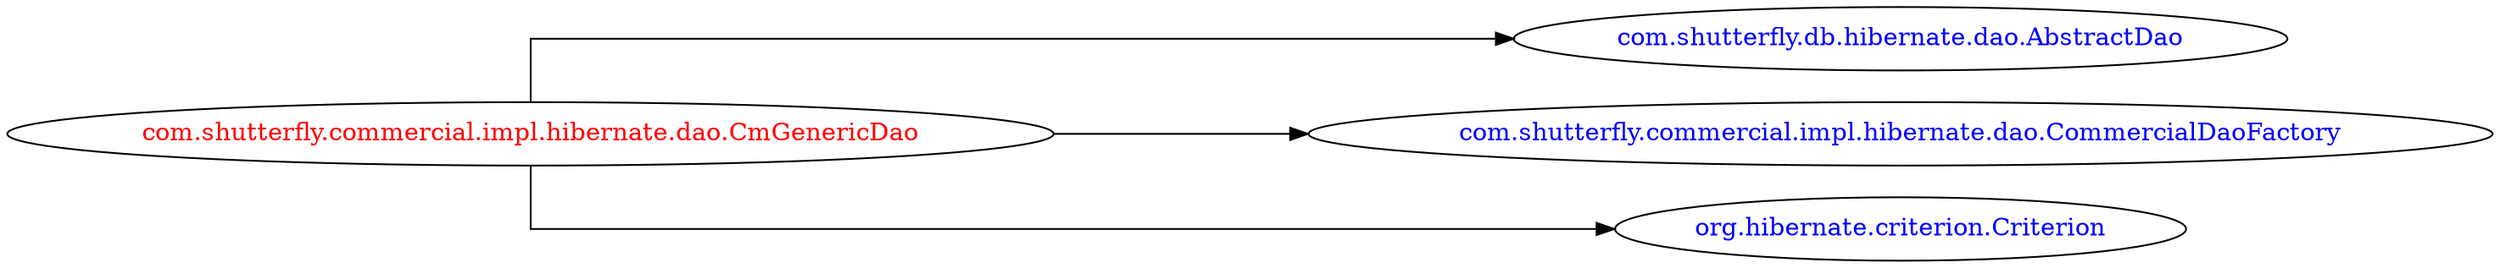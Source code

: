 digraph dependencyGraph {
 concentrate=true;
 ranksep="2.0";
 rankdir="LR"; 
 splines="ortho";
"com.shutterfly.commercial.impl.hibernate.dao.CmGenericDao" [fontcolor="red"];
"com.shutterfly.db.hibernate.dao.AbstractDao" [ fontcolor="blue" ];
"com.shutterfly.commercial.impl.hibernate.dao.CmGenericDao"->"com.shutterfly.db.hibernate.dao.AbstractDao";
"com.shutterfly.commercial.impl.hibernate.dao.CommercialDaoFactory" [ fontcolor="blue" ];
"com.shutterfly.commercial.impl.hibernate.dao.CmGenericDao"->"com.shutterfly.commercial.impl.hibernate.dao.CommercialDaoFactory";
"org.hibernate.criterion.Criterion" [ fontcolor="blue" ];
"com.shutterfly.commercial.impl.hibernate.dao.CmGenericDao"->"org.hibernate.criterion.Criterion";
}